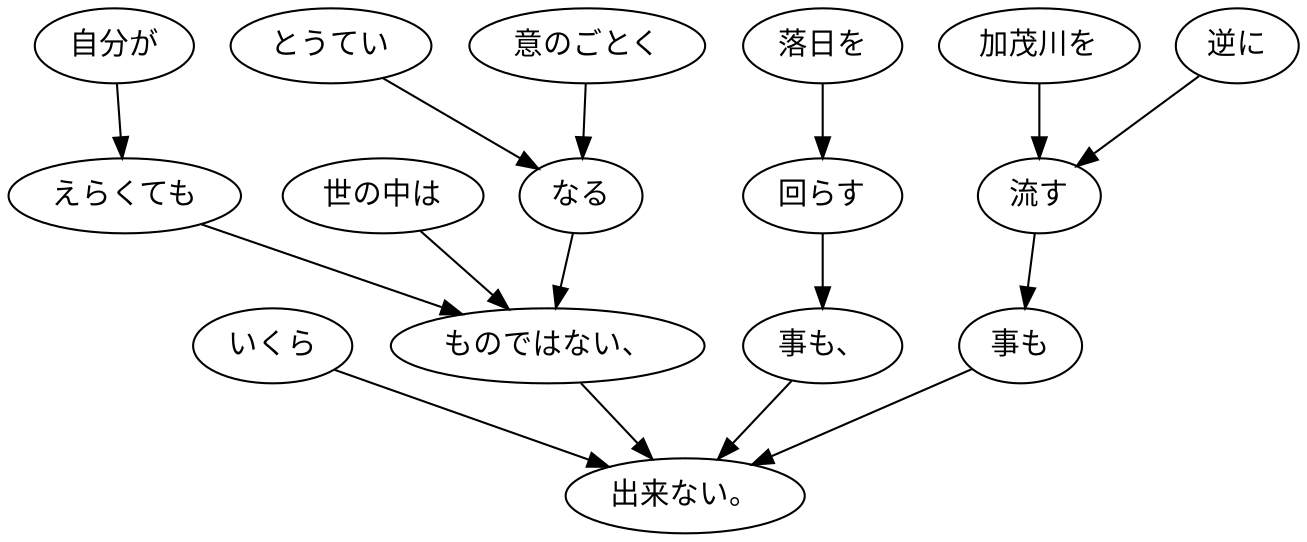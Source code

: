 digraph graph5532 {
	node0 [label="いくら"];
	node1 [label="自分が"];
	node2 [label="えらくても"];
	node3 [label="世の中は"];
	node4 [label="とうてい"];
	node5 [label="意のごとく"];
	node6 [label="なる"];
	node7 [label="ものではない、"];
	node8 [label="落日を"];
	node9 [label="回らす"];
	node10 [label="事も、"];
	node11 [label="加茂川を"];
	node12 [label="逆に"];
	node13 [label="流す"];
	node14 [label="事も"];
	node15 [label="出来ない。"];
	node0 -> node15;
	node1 -> node2;
	node2 -> node7;
	node3 -> node7;
	node4 -> node6;
	node5 -> node6;
	node6 -> node7;
	node7 -> node15;
	node8 -> node9;
	node9 -> node10;
	node10 -> node15;
	node11 -> node13;
	node12 -> node13;
	node13 -> node14;
	node14 -> node15;
}
